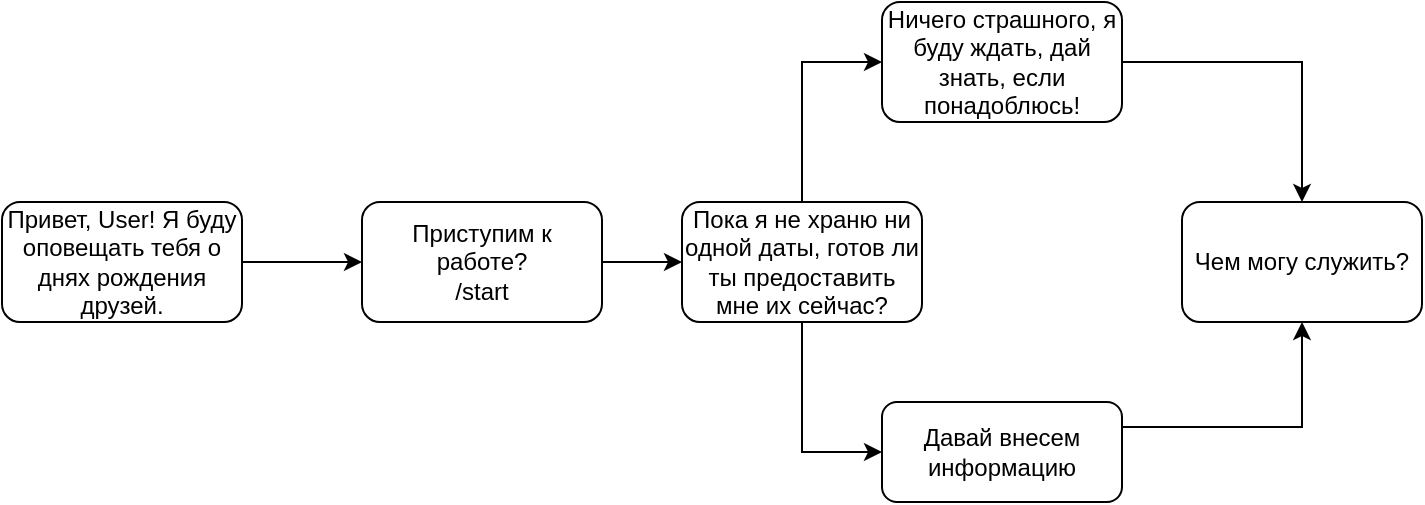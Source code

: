 <mxfile version="13.7.9" type="github">
  <diagram id="prtHgNgQTEPvFCAcTncT" name="Page-1">
    <mxGraphModel dx="990" dy="576" grid="1" gridSize="10" guides="1" tooltips="1" connect="1" arrows="1" fold="1" page="1" pageScale="1" pageWidth="827" pageHeight="1169" math="0" shadow="0">
      <root>
        <mxCell id="0" />
        <mxCell id="1" parent="0" />
        <mxCell id="1mnrm3trx1L4czfiyp6i-7" style="edgeStyle=orthogonalEdgeStyle;rounded=0;orthogonalLoop=1;jettySize=auto;html=1;exitX=1;exitY=0.5;exitDx=0;exitDy=0;entryX=0;entryY=0.5;entryDx=0;entryDy=0;" edge="1" parent="1" source="1mnrm3trx1L4czfiyp6i-1" target="1mnrm3trx1L4czfiyp6i-2">
          <mxGeometry relative="1" as="geometry" />
        </mxCell>
        <mxCell id="1mnrm3trx1L4czfiyp6i-1" value="Привет, User! Я буду оповещать тебя о днях рождения друзей." style="rounded=1;whiteSpace=wrap;html=1;" vertex="1" parent="1">
          <mxGeometry x="80" y="230" width="120" height="60" as="geometry" />
        </mxCell>
        <mxCell id="1mnrm3trx1L4czfiyp6i-6" style="edgeStyle=orthogonalEdgeStyle;rounded=0;orthogonalLoop=1;jettySize=auto;html=1;exitX=1;exitY=0.5;exitDx=0;exitDy=0;entryX=0;entryY=0.5;entryDx=0;entryDy=0;" edge="1" parent="1" source="1mnrm3trx1L4czfiyp6i-2" target="1mnrm3trx1L4czfiyp6i-3">
          <mxGeometry relative="1" as="geometry" />
        </mxCell>
        <mxCell id="1mnrm3trx1L4czfiyp6i-2" value="Приступим к работе?&lt;br&gt;/start" style="rounded=1;whiteSpace=wrap;html=1;" vertex="1" parent="1">
          <mxGeometry x="260" y="230" width="120" height="60" as="geometry" />
        </mxCell>
        <mxCell id="1mnrm3trx1L4czfiyp6i-5" style="edgeStyle=orthogonalEdgeStyle;rounded=0;orthogonalLoop=1;jettySize=auto;html=1;exitX=0.5;exitY=0;exitDx=0;exitDy=0;entryX=0;entryY=0.5;entryDx=0;entryDy=0;" edge="1" parent="1" source="1mnrm3trx1L4czfiyp6i-3" target="1mnrm3trx1L4czfiyp6i-4">
          <mxGeometry relative="1" as="geometry" />
        </mxCell>
        <mxCell id="1mnrm3trx1L4czfiyp6i-9" style="edgeStyle=orthogonalEdgeStyle;rounded=0;orthogonalLoop=1;jettySize=auto;html=1;exitX=0.5;exitY=1;exitDx=0;exitDy=0;entryX=0;entryY=0.5;entryDx=0;entryDy=0;" edge="1" parent="1" source="1mnrm3trx1L4czfiyp6i-3" target="1mnrm3trx1L4czfiyp6i-8">
          <mxGeometry relative="1" as="geometry" />
        </mxCell>
        <mxCell id="1mnrm3trx1L4czfiyp6i-3" value="Пока я не храню ни одной даты, готов ли ты предоставить мне их сейчас?" style="rounded=1;whiteSpace=wrap;html=1;" vertex="1" parent="1">
          <mxGeometry x="420" y="230" width="120" height="60" as="geometry" />
        </mxCell>
        <mxCell id="1mnrm3trx1L4czfiyp6i-11" style="edgeStyle=orthogonalEdgeStyle;rounded=0;orthogonalLoop=1;jettySize=auto;html=1;exitX=1;exitY=0.5;exitDx=0;exitDy=0;entryX=0.5;entryY=0;entryDx=0;entryDy=0;" edge="1" parent="1" source="1mnrm3trx1L4czfiyp6i-4" target="1mnrm3trx1L4czfiyp6i-10">
          <mxGeometry relative="1" as="geometry" />
        </mxCell>
        <mxCell id="1mnrm3trx1L4czfiyp6i-4" value="Ничего страшного, я буду ждать, дай знать, если понадоблюсь!" style="rounded=1;whiteSpace=wrap;html=1;" vertex="1" parent="1">
          <mxGeometry x="520" y="130" width="120" height="60" as="geometry" />
        </mxCell>
        <mxCell id="1mnrm3trx1L4czfiyp6i-12" style="edgeStyle=orthogonalEdgeStyle;rounded=0;orthogonalLoop=1;jettySize=auto;html=1;exitX=1;exitY=0.25;exitDx=0;exitDy=0;entryX=0.5;entryY=1;entryDx=0;entryDy=0;" edge="1" parent="1" source="1mnrm3trx1L4czfiyp6i-8" target="1mnrm3trx1L4czfiyp6i-10">
          <mxGeometry relative="1" as="geometry" />
        </mxCell>
        <mxCell id="1mnrm3trx1L4czfiyp6i-8" value="Давай внесем информацию" style="rounded=1;whiteSpace=wrap;html=1;" vertex="1" parent="1">
          <mxGeometry x="520" y="330" width="120" height="50" as="geometry" />
        </mxCell>
        <mxCell id="1mnrm3trx1L4czfiyp6i-10" value="Чем могу служить?" style="rounded=1;whiteSpace=wrap;html=1;" vertex="1" parent="1">
          <mxGeometry x="670" y="230" width="120" height="60" as="geometry" />
        </mxCell>
      </root>
    </mxGraphModel>
  </diagram>
</mxfile>
